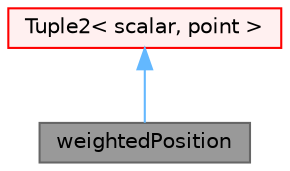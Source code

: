 digraph "weightedPosition"
{
 // LATEX_PDF_SIZE
  bgcolor="transparent";
  edge [fontname=Helvetica,fontsize=10,labelfontname=Helvetica,labelfontsize=10];
  node [fontname=Helvetica,fontsize=10,shape=box,height=0.2,width=0.4];
  Node1 [id="Node000001",label="weightedPosition",height=0.2,width=0.4,color="gray40", fillcolor="grey60", style="filled", fontcolor="black",tooltip="Wrapper for position + weight to be used in e.g. averaging."];
  Node2 -> Node1 [id="edge1_Node000001_Node000002",dir="back",color="steelblue1",style="solid",tooltip=" "];
  Node2 [id="Node000002",label="Tuple2\< scalar, point \>",height=0.2,width=0.4,color="red", fillcolor="#FFF0F0", style="filled",URL="$classFoam_1_1Tuple2.html",tooltip=" "];
}
